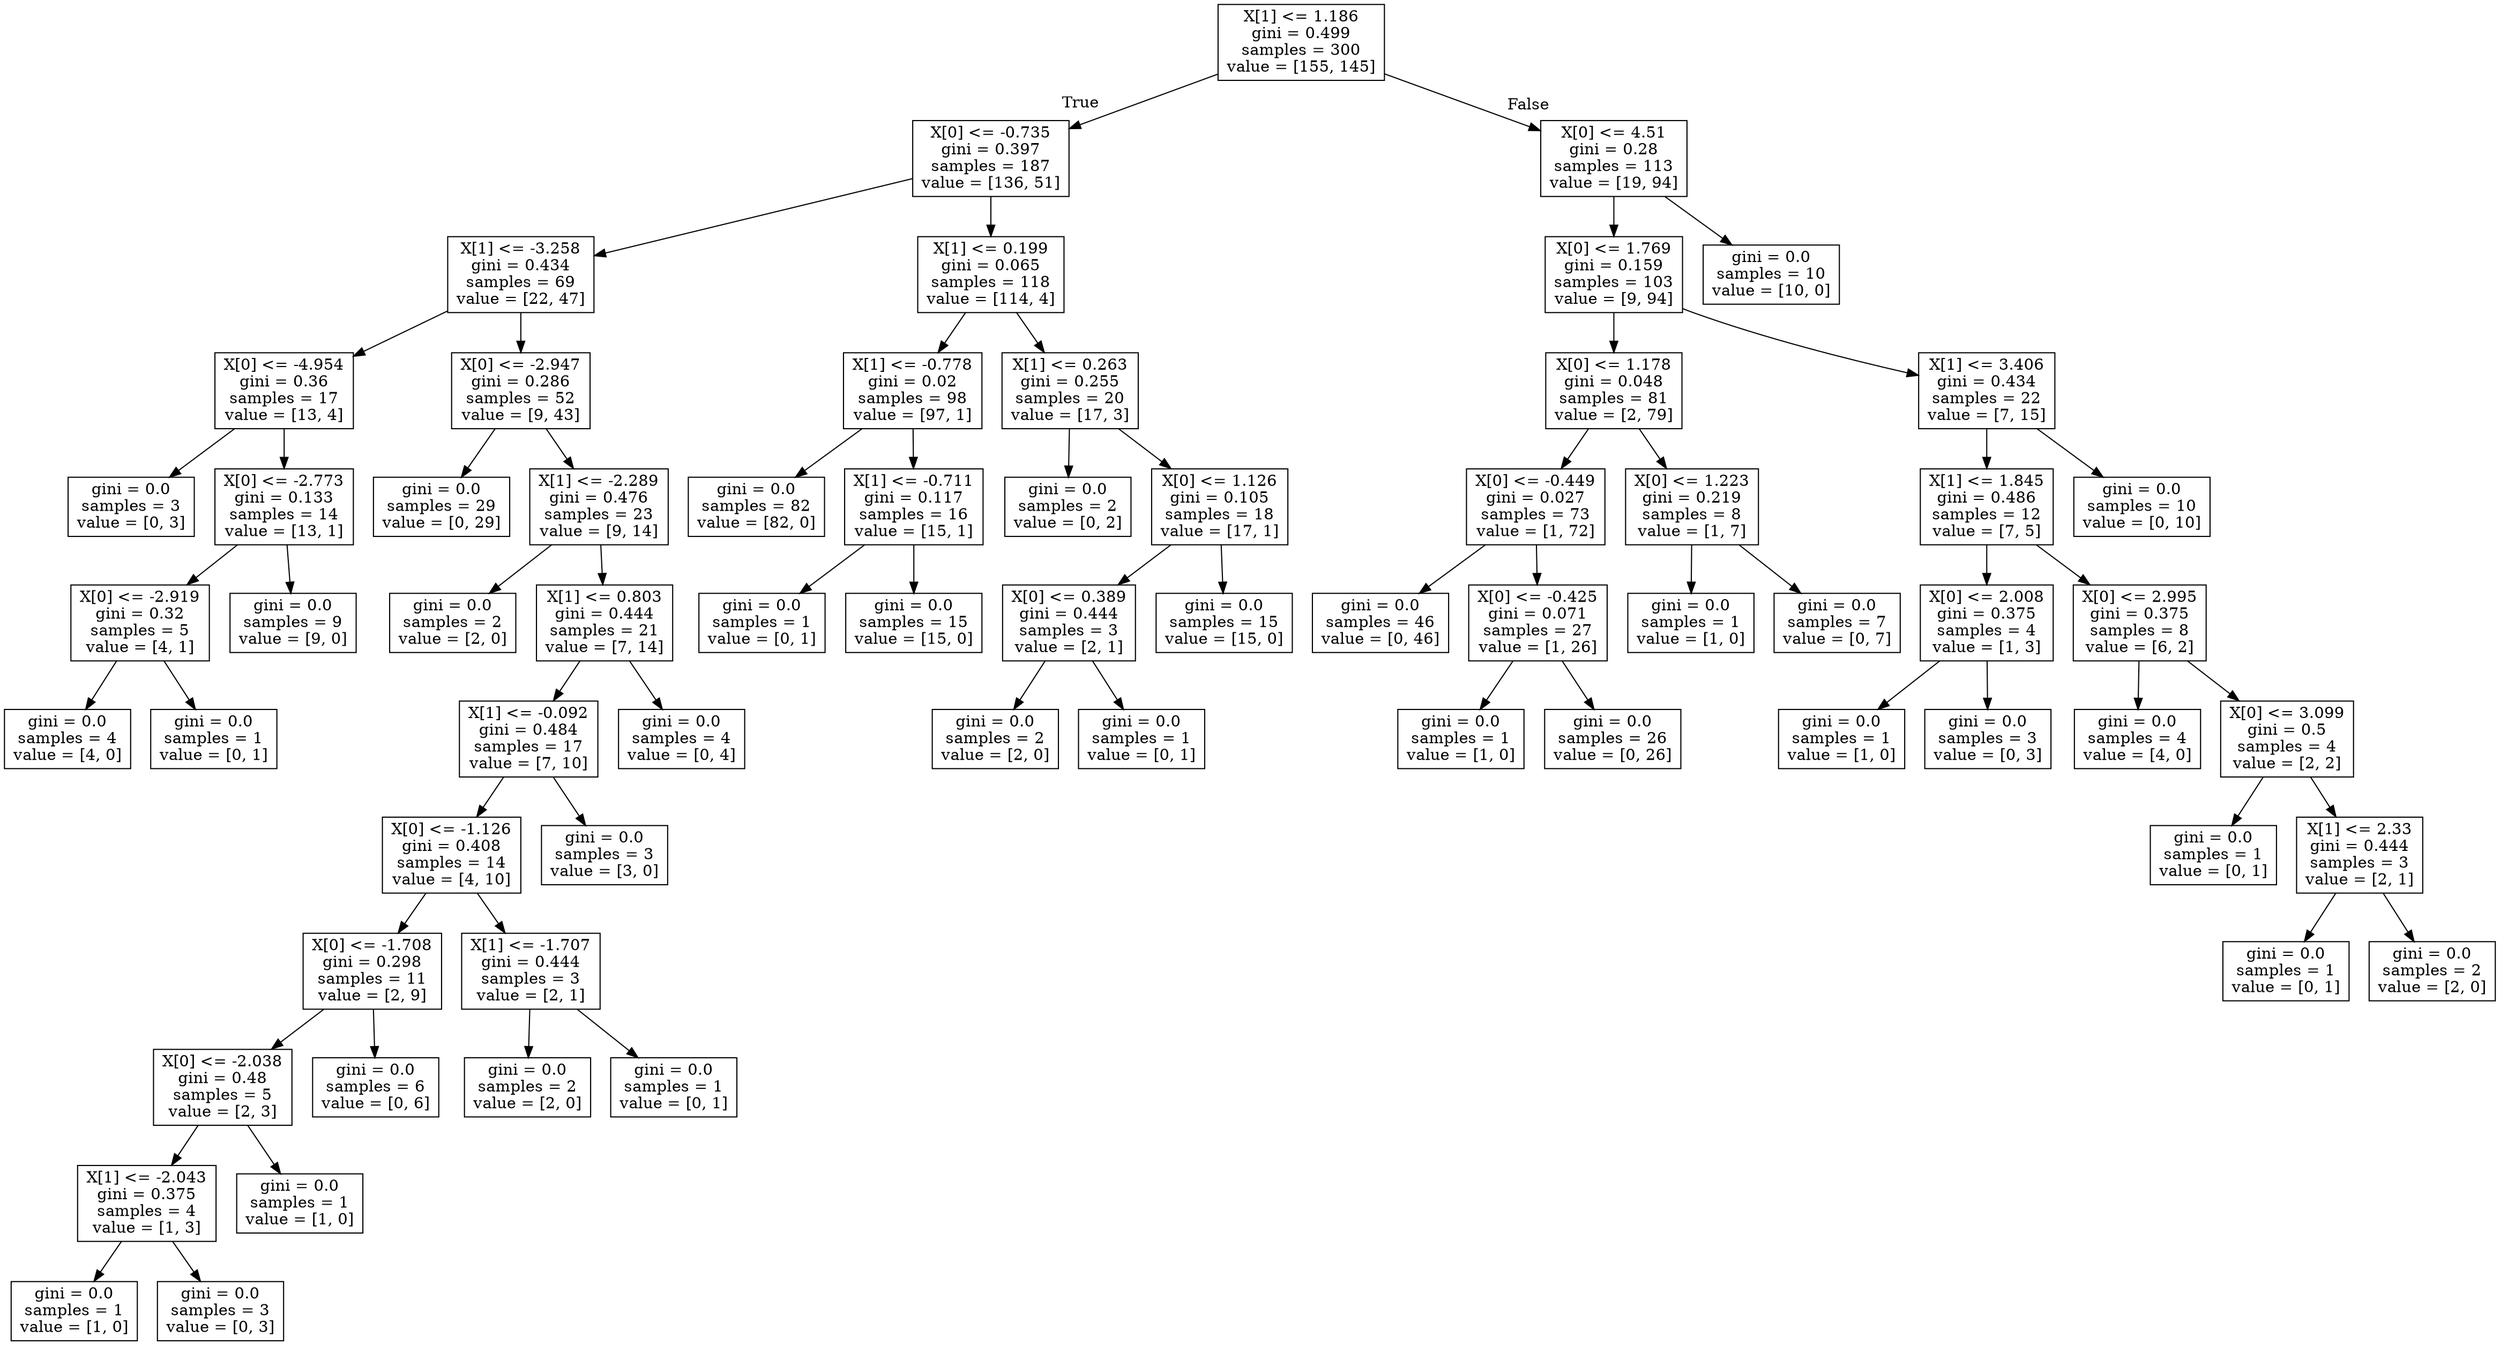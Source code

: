 digraph Tree {
node [shape=box] ;
0 [label="X[1] <= 1.186\ngini = 0.499\nsamples = 300\nvalue = [155, 145]"] ;
1 [label="X[0] <= -0.735\ngini = 0.397\nsamples = 187\nvalue = [136, 51]"] ;
0 -> 1 [labeldistance=2.5, labelangle=45, headlabel="True"] ;
2 [label="X[1] <= -3.258\ngini = 0.434\nsamples = 69\nvalue = [22, 47]"] ;
1 -> 2 ;
3 [label="X[0] <= -4.954\ngini = 0.36\nsamples = 17\nvalue = [13, 4]"] ;
2 -> 3 ;
4 [label="gini = 0.0\nsamples = 3\nvalue = [0, 3]"] ;
3 -> 4 ;
5 [label="X[0] <= -2.773\ngini = 0.133\nsamples = 14\nvalue = [13, 1]"] ;
3 -> 5 ;
6 [label="X[0] <= -2.919\ngini = 0.32\nsamples = 5\nvalue = [4, 1]"] ;
5 -> 6 ;
7 [label="gini = 0.0\nsamples = 4\nvalue = [4, 0]"] ;
6 -> 7 ;
8 [label="gini = 0.0\nsamples = 1\nvalue = [0, 1]"] ;
6 -> 8 ;
9 [label="gini = 0.0\nsamples = 9\nvalue = [9, 0]"] ;
5 -> 9 ;
10 [label="X[0] <= -2.947\ngini = 0.286\nsamples = 52\nvalue = [9, 43]"] ;
2 -> 10 ;
11 [label="gini = 0.0\nsamples = 29\nvalue = [0, 29]"] ;
10 -> 11 ;
12 [label="X[1] <= -2.289\ngini = 0.476\nsamples = 23\nvalue = [9, 14]"] ;
10 -> 12 ;
13 [label="gini = 0.0\nsamples = 2\nvalue = [2, 0]"] ;
12 -> 13 ;
14 [label="X[1] <= 0.803\ngini = 0.444\nsamples = 21\nvalue = [7, 14]"] ;
12 -> 14 ;
15 [label="X[1] <= -0.092\ngini = 0.484\nsamples = 17\nvalue = [7, 10]"] ;
14 -> 15 ;
16 [label="X[0] <= -1.126\ngini = 0.408\nsamples = 14\nvalue = [4, 10]"] ;
15 -> 16 ;
17 [label="X[0] <= -1.708\ngini = 0.298\nsamples = 11\nvalue = [2, 9]"] ;
16 -> 17 ;
18 [label="X[0] <= -2.038\ngini = 0.48\nsamples = 5\nvalue = [2, 3]"] ;
17 -> 18 ;
19 [label="X[1] <= -2.043\ngini = 0.375\nsamples = 4\nvalue = [1, 3]"] ;
18 -> 19 ;
20 [label="gini = 0.0\nsamples = 1\nvalue = [1, 0]"] ;
19 -> 20 ;
21 [label="gini = 0.0\nsamples = 3\nvalue = [0, 3]"] ;
19 -> 21 ;
22 [label="gini = 0.0\nsamples = 1\nvalue = [1, 0]"] ;
18 -> 22 ;
23 [label="gini = 0.0\nsamples = 6\nvalue = [0, 6]"] ;
17 -> 23 ;
24 [label="X[1] <= -1.707\ngini = 0.444\nsamples = 3\nvalue = [2, 1]"] ;
16 -> 24 ;
25 [label="gini = 0.0\nsamples = 2\nvalue = [2, 0]"] ;
24 -> 25 ;
26 [label="gini = 0.0\nsamples = 1\nvalue = [0, 1]"] ;
24 -> 26 ;
27 [label="gini = 0.0\nsamples = 3\nvalue = [3, 0]"] ;
15 -> 27 ;
28 [label="gini = 0.0\nsamples = 4\nvalue = [0, 4]"] ;
14 -> 28 ;
29 [label="X[1] <= 0.199\ngini = 0.065\nsamples = 118\nvalue = [114, 4]"] ;
1 -> 29 ;
30 [label="X[1] <= -0.778\ngini = 0.02\nsamples = 98\nvalue = [97, 1]"] ;
29 -> 30 ;
31 [label="gini = 0.0\nsamples = 82\nvalue = [82, 0]"] ;
30 -> 31 ;
32 [label="X[1] <= -0.711\ngini = 0.117\nsamples = 16\nvalue = [15, 1]"] ;
30 -> 32 ;
33 [label="gini = 0.0\nsamples = 1\nvalue = [0, 1]"] ;
32 -> 33 ;
34 [label="gini = 0.0\nsamples = 15\nvalue = [15, 0]"] ;
32 -> 34 ;
35 [label="X[1] <= 0.263\ngini = 0.255\nsamples = 20\nvalue = [17, 3]"] ;
29 -> 35 ;
36 [label="gini = 0.0\nsamples = 2\nvalue = [0, 2]"] ;
35 -> 36 ;
37 [label="X[0] <= 1.126\ngini = 0.105\nsamples = 18\nvalue = [17, 1]"] ;
35 -> 37 ;
38 [label="X[0] <= 0.389\ngini = 0.444\nsamples = 3\nvalue = [2, 1]"] ;
37 -> 38 ;
39 [label="gini = 0.0\nsamples = 2\nvalue = [2, 0]"] ;
38 -> 39 ;
40 [label="gini = 0.0\nsamples = 1\nvalue = [0, 1]"] ;
38 -> 40 ;
41 [label="gini = 0.0\nsamples = 15\nvalue = [15, 0]"] ;
37 -> 41 ;
42 [label="X[0] <= 4.51\ngini = 0.28\nsamples = 113\nvalue = [19, 94]"] ;
0 -> 42 [labeldistance=2.5, labelangle=-45, headlabel="False"] ;
43 [label="X[0] <= 1.769\ngini = 0.159\nsamples = 103\nvalue = [9, 94]"] ;
42 -> 43 ;
44 [label="X[0] <= 1.178\ngini = 0.048\nsamples = 81\nvalue = [2, 79]"] ;
43 -> 44 ;
45 [label="X[0] <= -0.449\ngini = 0.027\nsamples = 73\nvalue = [1, 72]"] ;
44 -> 45 ;
46 [label="gini = 0.0\nsamples = 46\nvalue = [0, 46]"] ;
45 -> 46 ;
47 [label="X[0] <= -0.425\ngini = 0.071\nsamples = 27\nvalue = [1, 26]"] ;
45 -> 47 ;
48 [label="gini = 0.0\nsamples = 1\nvalue = [1, 0]"] ;
47 -> 48 ;
49 [label="gini = 0.0\nsamples = 26\nvalue = [0, 26]"] ;
47 -> 49 ;
50 [label="X[0] <= 1.223\ngini = 0.219\nsamples = 8\nvalue = [1, 7]"] ;
44 -> 50 ;
51 [label="gini = 0.0\nsamples = 1\nvalue = [1, 0]"] ;
50 -> 51 ;
52 [label="gini = 0.0\nsamples = 7\nvalue = [0, 7]"] ;
50 -> 52 ;
53 [label="X[1] <= 3.406\ngini = 0.434\nsamples = 22\nvalue = [7, 15]"] ;
43 -> 53 ;
54 [label="X[1] <= 1.845\ngini = 0.486\nsamples = 12\nvalue = [7, 5]"] ;
53 -> 54 ;
55 [label="X[0] <= 2.008\ngini = 0.375\nsamples = 4\nvalue = [1, 3]"] ;
54 -> 55 ;
56 [label="gini = 0.0\nsamples = 1\nvalue = [1, 0]"] ;
55 -> 56 ;
57 [label="gini = 0.0\nsamples = 3\nvalue = [0, 3]"] ;
55 -> 57 ;
58 [label="X[0] <= 2.995\ngini = 0.375\nsamples = 8\nvalue = [6, 2]"] ;
54 -> 58 ;
59 [label="gini = 0.0\nsamples = 4\nvalue = [4, 0]"] ;
58 -> 59 ;
60 [label="X[0] <= 3.099\ngini = 0.5\nsamples = 4\nvalue = [2, 2]"] ;
58 -> 60 ;
61 [label="gini = 0.0\nsamples = 1\nvalue = [0, 1]"] ;
60 -> 61 ;
62 [label="X[1] <= 2.33\ngini = 0.444\nsamples = 3\nvalue = [2, 1]"] ;
60 -> 62 ;
63 [label="gini = 0.0\nsamples = 1\nvalue = [0, 1]"] ;
62 -> 63 ;
64 [label="gini = 0.0\nsamples = 2\nvalue = [2, 0]"] ;
62 -> 64 ;
65 [label="gini = 0.0\nsamples = 10\nvalue = [0, 10]"] ;
53 -> 65 ;
66 [label="gini = 0.0\nsamples = 10\nvalue = [10, 0]"] ;
42 -> 66 ;
}
